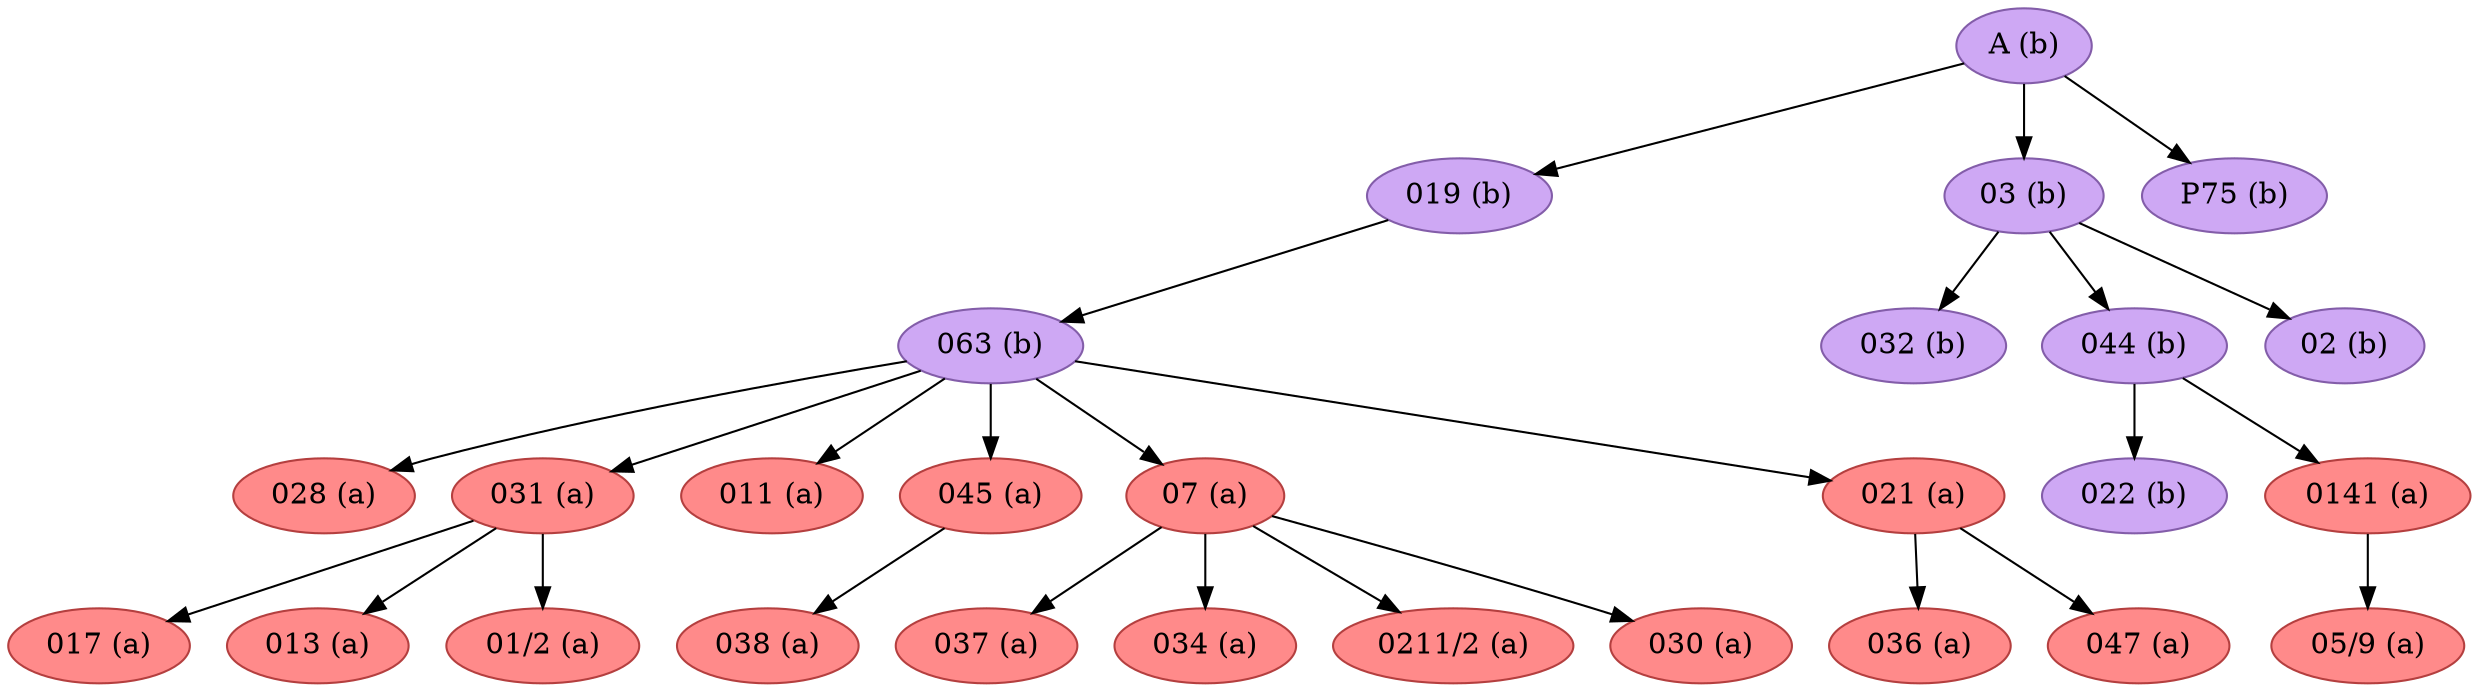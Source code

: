 strict digraph G {
"038 (a)" [fillcolor="#FF8A8A", color="#b43f3f", style=filled];
"037 (a)" [fillcolor="#FF8A8A", color="#b43f3f", style=filled];
"019 (b)" [fillcolor="#CEA8F4", color="#835da9", style=filled];
"032 (b)" [fillcolor="#CEA8F4", color="#835da9", style=filled];
"05/9 (a)" [fillcolor="#FF8A8A", color="#b43f3f", style=filled];
"A (b)" [fillcolor="#CEA8F4", color="#835da9", style=filled];
"028 (a)" [fillcolor="#FF8A8A", color="#b43f3f", style=filled];
"022 (b)" [fillcolor="#CEA8F4", color="#835da9", style=filled];
"063 (b)" [fillcolor="#CEA8F4", color="#835da9", style=filled];
"031 (a)" [fillcolor="#FF8A8A", color="#b43f3f", style=filled];
"0141 (a)" [fillcolor="#FF8A8A", color="#b43f3f", style=filled];
"03 (b)" [fillcolor="#CEA8F4", color="#835da9", style=filled];
"P75 (b)" [fillcolor="#CEA8F4", color="#835da9", style=filled];
"034 (a)" [fillcolor="#FF8A8A", color="#b43f3f", style=filled];
"036 (a)" [fillcolor="#FF8A8A", color="#b43f3f", style=filled];
"017 (a)" [fillcolor="#FF8A8A", color="#b43f3f", style=filled];
"011 (a)" [fillcolor="#FF8A8A", color="#b43f3f", style=filled];
"044 (b)" [fillcolor="#CEA8F4", color="#835da9", style=filled];
"02 (b)" [fillcolor="#CEA8F4", color="#835da9", style=filled];
"047 (a)" [fillcolor="#FF8A8A", color="#b43f3f", style=filled];
"045 (a)" [fillcolor="#FF8A8A", color="#b43f3f", style=filled];
"0211/2 (a)" [fillcolor="#FF8A8A", color="#b43f3f", style=filled];
"013 (a)" [fillcolor="#FF8A8A", color="#b43f3f", style=filled];
"07 (a)" [fillcolor="#FF8A8A", color="#b43f3f", style=filled];
"01/2 (a)" [fillcolor="#FF8A8A", color="#b43f3f", style=filled];
"030 (a)" [fillcolor="#FF8A8A", color="#b43f3f", style=filled];
"021 (a)" [fillcolor="#FF8A8A", color="#b43f3f", style=filled];
"019 (b)" -> "063 (b)";
"A (b)" -> "P75 (b)";
"A (b)" -> "019 (b)";
"A (b)" -> "03 (b)";
"063 (b)" -> "028 (a)";
"063 (b)" -> "031 (a)";
"063 (b)" -> "07 (a)";
"063 (b)" -> "021 (a)";
"063 (b)" -> "011 (a)";
"063 (b)" -> "045 (a)";
"031 (a)" -> "01/2 (a)";
"031 (a)" -> "017 (a)";
"031 (a)" -> "013 (a)";
"0141 (a)" -> "05/9 (a)";
"03 (b)" -> "044 (b)";
"03 (b)" -> "02 (b)";
"03 (b)" -> "032 (b)";
"044 (b)" -> "022 (b)";
"044 (b)" -> "0141 (a)";
"045 (a)" -> "038 (a)";
"07 (a)" -> "0211/2 (a)";
"07 (a)" -> "037 (a)";
"07 (a)" -> "030 (a)";
"07 (a)" -> "034 (a)";
"021 (a)" -> "036 (a)";
"021 (a)" -> "047 (a)";
}
